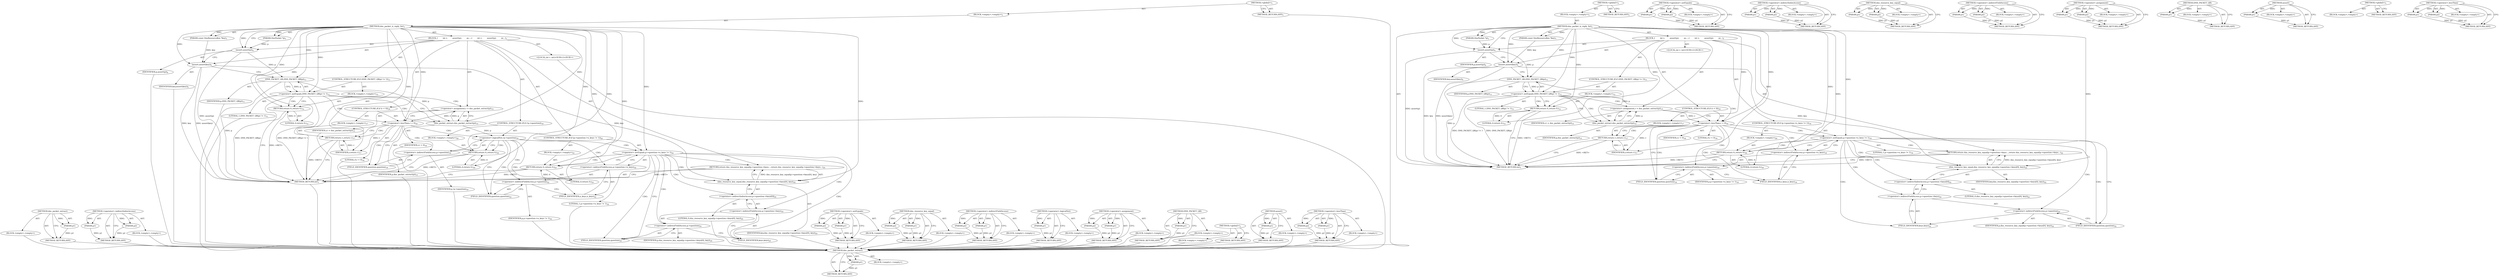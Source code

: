 digraph "&lt;operator&gt;.lessThan" {
vulnerable_96 [label=<(METHOD,dns_packet_extract)>];
vulnerable_97 [label=<(PARAM,p1)>];
vulnerable_98 [label=<(BLOCK,&lt;empty&gt;,&lt;empty&gt;)>];
vulnerable_99 [label=<(METHOD_RETURN,ANY)>];
vulnerable_6 [label=<(METHOD,&lt;global&gt;)<SUB>1</SUB>>];
vulnerable_7 [label=<(BLOCK,&lt;empty&gt;,&lt;empty&gt;)<SUB>1</SUB>>];
vulnerable_8 [label=<(METHOD,dns_packet_is_reply_for)<SUB>1</SUB>>];
vulnerable_9 [label=<(PARAM,DnsPacket *p)<SUB>1</SUB>>];
vulnerable_10 [label=<(PARAM,const DnsResourceKey *key)<SUB>1</SUB>>];
vulnerable_11 [label=<(BLOCK,{
        int r;

        assert(p);
        as...,{
        int r;

        assert(p);
        as...)<SUB>1</SUB>>];
vulnerable_12 [label="<(LOCAL,int r: int)<SUB>2</SUB>>"];
vulnerable_13 [label=<(assert,assert(p))<SUB>4</SUB>>];
vulnerable_14 [label=<(IDENTIFIER,p,assert(p))<SUB>4</SUB>>];
vulnerable_15 [label=<(assert,assert(key))<SUB>5</SUB>>];
vulnerable_16 [label=<(IDENTIFIER,key,assert(key))<SUB>5</SUB>>];
vulnerable_17 [label=<(CONTROL_STRUCTURE,IF,if (DNS_PACKET_QR(p) != 1))<SUB>11</SUB>>];
vulnerable_18 [label=<(&lt;operator&gt;.notEquals,DNS_PACKET_QR(p) != 1)<SUB>11</SUB>>];
vulnerable_19 [label=<(DNS_PACKET_QR,DNS_PACKET_QR(p))<SUB>11</SUB>>];
vulnerable_20 [label=<(IDENTIFIER,p,DNS_PACKET_QR(p))<SUB>11</SUB>>];
vulnerable_21 [label=<(LITERAL,1,DNS_PACKET_QR(p) != 1)<SUB>11</SUB>>];
vulnerable_22 [label=<(BLOCK,&lt;empty&gt;,&lt;empty&gt;)<SUB>12</SUB>>];
vulnerable_23 [label=<(RETURN,return 0;,return 0;)<SUB>12</SUB>>];
vulnerable_24 [label=<(LITERAL,0,return 0;)<SUB>12</SUB>>];
vulnerable_25 [label=<(&lt;operator&gt;.assignment,r = dns_packet_extract(p))<SUB>15</SUB>>];
vulnerable_26 [label=<(IDENTIFIER,r,r = dns_packet_extract(p))<SUB>15</SUB>>];
vulnerable_27 [label=<(dns_packet_extract,dns_packet_extract(p))<SUB>15</SUB>>];
vulnerable_28 [label=<(IDENTIFIER,p,dns_packet_extract(p))<SUB>15</SUB>>];
vulnerable_29 [label=<(CONTROL_STRUCTURE,IF,if (r &lt; 0))<SUB>16</SUB>>];
vulnerable_30 [label=<(&lt;operator&gt;.lessThan,r &lt; 0)<SUB>16</SUB>>];
vulnerable_31 [label=<(IDENTIFIER,r,r &lt; 0)<SUB>16</SUB>>];
vulnerable_32 [label=<(LITERAL,0,r &lt; 0)<SUB>16</SUB>>];
vulnerable_33 [label=<(BLOCK,&lt;empty&gt;,&lt;empty&gt;)<SUB>17</SUB>>];
vulnerable_34 [label=<(RETURN,return r;,return r;)<SUB>17</SUB>>];
vulnerable_35 [label=<(IDENTIFIER,r,return r;)<SUB>17</SUB>>];
vulnerable_36 [label=<(CONTROL_STRUCTURE,IF,if (p-&gt;question-&gt;n_keys != 1))<SUB>19</SUB>>];
vulnerable_37 [label=<(&lt;operator&gt;.notEquals,p-&gt;question-&gt;n_keys != 1)<SUB>19</SUB>>];
vulnerable_38 [label=<(&lt;operator&gt;.indirectFieldAccess,p-&gt;question-&gt;n_keys)<SUB>19</SUB>>];
vulnerable_39 [label=<(&lt;operator&gt;.indirectFieldAccess,p-&gt;question)<SUB>19</SUB>>];
vulnerable_40 [label=<(IDENTIFIER,p,p-&gt;question-&gt;n_keys != 1)<SUB>19</SUB>>];
vulnerable_41 [label=<(FIELD_IDENTIFIER,question,question)<SUB>19</SUB>>];
vulnerable_42 [label=<(FIELD_IDENTIFIER,n_keys,n_keys)<SUB>19</SUB>>];
vulnerable_43 [label=<(LITERAL,1,p-&gt;question-&gt;n_keys != 1)<SUB>19</SUB>>];
vulnerable_44 [label=<(BLOCK,&lt;empty&gt;,&lt;empty&gt;)<SUB>20</SUB>>];
vulnerable_45 [label=<(RETURN,return 0;,return 0;)<SUB>20</SUB>>];
vulnerable_46 [label=<(LITERAL,0,return 0;)<SUB>20</SUB>>];
vulnerable_47 [label=<(RETURN,return dns_resource_key_equal(p-&gt;question-&gt;keys...,return dns_resource_key_equal(p-&gt;question-&gt;keys...)<SUB>22</SUB>>];
vulnerable_48 [label=<(dns_resource_key_equal,dns_resource_key_equal(p-&gt;question-&gt;keys[0], key))<SUB>22</SUB>>];
vulnerable_49 [label=<(&lt;operator&gt;.indirectIndexAccess,p-&gt;question-&gt;keys[0])<SUB>22</SUB>>];
vulnerable_50 [label=<(&lt;operator&gt;.indirectFieldAccess,p-&gt;question-&gt;keys)<SUB>22</SUB>>];
vulnerable_51 [label=<(&lt;operator&gt;.indirectFieldAccess,p-&gt;question)<SUB>22</SUB>>];
vulnerable_52 [label=<(IDENTIFIER,p,dns_resource_key_equal(p-&gt;question-&gt;keys[0], key))<SUB>22</SUB>>];
vulnerable_53 [label=<(FIELD_IDENTIFIER,question,question)<SUB>22</SUB>>];
vulnerable_54 [label=<(FIELD_IDENTIFIER,keys,keys)<SUB>22</SUB>>];
vulnerable_55 [label=<(LITERAL,0,dns_resource_key_equal(p-&gt;question-&gt;keys[0], key))<SUB>22</SUB>>];
vulnerable_56 [label=<(IDENTIFIER,key,dns_resource_key_equal(p-&gt;question-&gt;keys[0], key))<SUB>22</SUB>>];
vulnerable_57 [label=<(METHOD_RETURN,int)<SUB>1</SUB>>];
vulnerable_59 [label=<(METHOD_RETURN,ANY)<SUB>1</SUB>>];
vulnerable_82 [label=<(METHOD,&lt;operator&gt;.notEquals)>];
vulnerable_83 [label=<(PARAM,p1)>];
vulnerable_84 [label=<(PARAM,p2)>];
vulnerable_85 [label=<(BLOCK,&lt;empty&gt;,&lt;empty&gt;)>];
vulnerable_86 [label=<(METHOD_RETURN,ANY)>];
vulnerable_115 [label=<(METHOD,&lt;operator&gt;.indirectIndexAccess)>];
vulnerable_116 [label=<(PARAM,p1)>];
vulnerable_117 [label=<(PARAM,p2)>];
vulnerable_118 [label=<(BLOCK,&lt;empty&gt;,&lt;empty&gt;)>];
vulnerable_119 [label=<(METHOD_RETURN,ANY)>];
vulnerable_110 [label=<(METHOD,dns_resource_key_equal)>];
vulnerable_111 [label=<(PARAM,p1)>];
vulnerable_112 [label=<(PARAM,p2)>];
vulnerable_113 [label=<(BLOCK,&lt;empty&gt;,&lt;empty&gt;)>];
vulnerable_114 [label=<(METHOD_RETURN,ANY)>];
vulnerable_105 [label=<(METHOD,&lt;operator&gt;.indirectFieldAccess)>];
vulnerable_106 [label=<(PARAM,p1)>];
vulnerable_107 [label=<(PARAM,p2)>];
vulnerable_108 [label=<(BLOCK,&lt;empty&gt;,&lt;empty&gt;)>];
vulnerable_109 [label=<(METHOD_RETURN,ANY)>];
vulnerable_91 [label=<(METHOD,&lt;operator&gt;.assignment)>];
vulnerable_92 [label=<(PARAM,p1)>];
vulnerable_93 [label=<(PARAM,p2)>];
vulnerable_94 [label=<(BLOCK,&lt;empty&gt;,&lt;empty&gt;)>];
vulnerable_95 [label=<(METHOD_RETURN,ANY)>];
vulnerable_87 [label=<(METHOD,DNS_PACKET_QR)>];
vulnerable_88 [label=<(PARAM,p1)>];
vulnerable_89 [label=<(BLOCK,&lt;empty&gt;,&lt;empty&gt;)>];
vulnerable_90 [label=<(METHOD_RETURN,ANY)>];
vulnerable_78 [label=<(METHOD,assert)>];
vulnerable_79 [label=<(PARAM,p1)>];
vulnerable_80 [label=<(BLOCK,&lt;empty&gt;,&lt;empty&gt;)>];
vulnerable_81 [label=<(METHOD_RETURN,ANY)>];
vulnerable_72 [label=<(METHOD,&lt;global&gt;)<SUB>1</SUB>>];
vulnerable_73 [label=<(BLOCK,&lt;empty&gt;,&lt;empty&gt;)>];
vulnerable_74 [label=<(METHOD_RETURN,ANY)>];
vulnerable_100 [label=<(METHOD,&lt;operator&gt;.lessThan)>];
vulnerable_101 [label=<(PARAM,p1)>];
vulnerable_102 [label=<(PARAM,p2)>];
vulnerable_103 [label=<(BLOCK,&lt;empty&gt;,&lt;empty&gt;)>];
vulnerable_104 [label=<(METHOD_RETURN,ANY)>];
fixed_104 [label=<(METHOD,dns_packet_extract)>];
fixed_105 [label=<(PARAM,p1)>];
fixed_106 [label=<(BLOCK,&lt;empty&gt;,&lt;empty&gt;)>];
fixed_107 [label=<(METHOD_RETURN,ANY)>];
fixed_127 [label=<(METHOD,&lt;operator&gt;.indirectIndexAccess)>];
fixed_128 [label=<(PARAM,p1)>];
fixed_129 [label=<(PARAM,p2)>];
fixed_130 [label=<(BLOCK,&lt;empty&gt;,&lt;empty&gt;)>];
fixed_131 [label=<(METHOD_RETURN,ANY)>];
fixed_6 [label=<(METHOD,&lt;global&gt;)<SUB>1</SUB>>];
fixed_7 [label=<(BLOCK,&lt;empty&gt;,&lt;empty&gt;)<SUB>1</SUB>>];
fixed_8 [label=<(METHOD,dns_packet_is_reply_for)<SUB>1</SUB>>];
fixed_9 [label=<(PARAM,DnsPacket *p)<SUB>1</SUB>>];
fixed_10 [label=<(PARAM,const DnsResourceKey *key)<SUB>1</SUB>>];
fixed_11 [label=<(BLOCK,{
        int r;

        assert(p);
        as...,{
        int r;

        assert(p);
        as...)<SUB>1</SUB>>];
fixed_12 [label="<(LOCAL,int r: int)<SUB>2</SUB>>"];
fixed_13 [label=<(assert,assert(p))<SUB>4</SUB>>];
fixed_14 [label=<(IDENTIFIER,p,assert(p))<SUB>4</SUB>>];
fixed_15 [label=<(assert,assert(key))<SUB>5</SUB>>];
fixed_16 [label=<(IDENTIFIER,key,assert(key))<SUB>5</SUB>>];
fixed_17 [label=<(CONTROL_STRUCTURE,IF,if (DNS_PACKET_QR(p) != 1))<SUB>11</SUB>>];
fixed_18 [label=<(&lt;operator&gt;.notEquals,DNS_PACKET_QR(p) != 1)<SUB>11</SUB>>];
fixed_19 [label=<(DNS_PACKET_QR,DNS_PACKET_QR(p))<SUB>11</SUB>>];
fixed_20 [label=<(IDENTIFIER,p,DNS_PACKET_QR(p))<SUB>11</SUB>>];
fixed_21 [label=<(LITERAL,1,DNS_PACKET_QR(p) != 1)<SUB>11</SUB>>];
fixed_22 [label=<(BLOCK,&lt;empty&gt;,&lt;empty&gt;)<SUB>12</SUB>>];
fixed_23 [label=<(RETURN,return 0;,return 0;)<SUB>12</SUB>>];
fixed_24 [label=<(LITERAL,0,return 0;)<SUB>12</SUB>>];
fixed_25 [label=<(&lt;operator&gt;.assignment,r = dns_packet_extract(p))<SUB>15</SUB>>];
fixed_26 [label=<(IDENTIFIER,r,r = dns_packet_extract(p))<SUB>15</SUB>>];
fixed_27 [label=<(dns_packet_extract,dns_packet_extract(p))<SUB>15</SUB>>];
fixed_28 [label=<(IDENTIFIER,p,dns_packet_extract(p))<SUB>15</SUB>>];
fixed_29 [label=<(CONTROL_STRUCTURE,IF,if (r &lt; 0))<SUB>16</SUB>>];
fixed_30 [label=<(&lt;operator&gt;.lessThan,r &lt; 0)<SUB>16</SUB>>];
fixed_31 [label=<(IDENTIFIER,r,r &lt; 0)<SUB>16</SUB>>];
fixed_32 [label=<(LITERAL,0,r &lt; 0)<SUB>16</SUB>>];
fixed_33 [label=<(BLOCK,&lt;empty&gt;,&lt;empty&gt;)<SUB>17</SUB>>];
fixed_34 [label=<(RETURN,return r;,return r;)<SUB>17</SUB>>];
fixed_35 [label=<(IDENTIFIER,r,return r;)<SUB>17</SUB>>];
fixed_36 [label=<(CONTROL_STRUCTURE,IF,if (!p-&gt;question))<SUB>19</SUB>>];
fixed_37 [label=<(&lt;operator&gt;.logicalNot,!p-&gt;question)<SUB>19</SUB>>];
fixed_38 [label=<(&lt;operator&gt;.indirectFieldAccess,p-&gt;question)<SUB>19</SUB>>];
fixed_39 [label=<(IDENTIFIER,p,!p-&gt;question)<SUB>19</SUB>>];
fixed_40 [label=<(FIELD_IDENTIFIER,question,question)<SUB>19</SUB>>];
fixed_41 [label=<(BLOCK,&lt;empty&gt;,&lt;empty&gt;)<SUB>20</SUB>>];
fixed_42 [label=<(RETURN,return 0;,return 0;)<SUB>20</SUB>>];
fixed_43 [label=<(LITERAL,0,return 0;)<SUB>20</SUB>>];
fixed_44 [label=<(CONTROL_STRUCTURE,IF,if (p-&gt;question-&gt;n_keys != 1))<SUB>22</SUB>>];
fixed_45 [label=<(&lt;operator&gt;.notEquals,p-&gt;question-&gt;n_keys != 1)<SUB>22</SUB>>];
fixed_46 [label=<(&lt;operator&gt;.indirectFieldAccess,p-&gt;question-&gt;n_keys)<SUB>22</SUB>>];
fixed_47 [label=<(&lt;operator&gt;.indirectFieldAccess,p-&gt;question)<SUB>22</SUB>>];
fixed_48 [label=<(IDENTIFIER,p,p-&gt;question-&gt;n_keys != 1)<SUB>22</SUB>>];
fixed_49 [label=<(FIELD_IDENTIFIER,question,question)<SUB>22</SUB>>];
fixed_50 [label=<(FIELD_IDENTIFIER,n_keys,n_keys)<SUB>22</SUB>>];
fixed_51 [label=<(LITERAL,1,p-&gt;question-&gt;n_keys != 1)<SUB>22</SUB>>];
fixed_52 [label=<(BLOCK,&lt;empty&gt;,&lt;empty&gt;)<SUB>23</SUB>>];
fixed_53 [label=<(RETURN,return 0;,return 0;)<SUB>23</SUB>>];
fixed_54 [label=<(LITERAL,0,return 0;)<SUB>23</SUB>>];
fixed_55 [label=<(RETURN,return dns_resource_key_equal(p-&gt;question-&gt;keys...,return dns_resource_key_equal(p-&gt;question-&gt;keys...)<SUB>25</SUB>>];
fixed_56 [label=<(dns_resource_key_equal,dns_resource_key_equal(p-&gt;question-&gt;keys[0], key))<SUB>25</SUB>>];
fixed_57 [label=<(&lt;operator&gt;.indirectIndexAccess,p-&gt;question-&gt;keys[0])<SUB>25</SUB>>];
fixed_58 [label=<(&lt;operator&gt;.indirectFieldAccess,p-&gt;question-&gt;keys)<SUB>25</SUB>>];
fixed_59 [label=<(&lt;operator&gt;.indirectFieldAccess,p-&gt;question)<SUB>25</SUB>>];
fixed_60 [label=<(IDENTIFIER,p,dns_resource_key_equal(p-&gt;question-&gt;keys[0], key))<SUB>25</SUB>>];
fixed_61 [label=<(FIELD_IDENTIFIER,question,question)<SUB>25</SUB>>];
fixed_62 [label=<(FIELD_IDENTIFIER,keys,keys)<SUB>25</SUB>>];
fixed_63 [label=<(LITERAL,0,dns_resource_key_equal(p-&gt;question-&gt;keys[0], key))<SUB>25</SUB>>];
fixed_64 [label=<(IDENTIFIER,key,dns_resource_key_equal(p-&gt;question-&gt;keys[0], key))<SUB>25</SUB>>];
fixed_65 [label=<(METHOD_RETURN,int)<SUB>1</SUB>>];
fixed_67 [label=<(METHOD_RETURN,ANY)<SUB>1</SUB>>];
fixed_90 [label=<(METHOD,&lt;operator&gt;.notEquals)>];
fixed_91 [label=<(PARAM,p1)>];
fixed_92 [label=<(PARAM,p2)>];
fixed_93 [label=<(BLOCK,&lt;empty&gt;,&lt;empty&gt;)>];
fixed_94 [label=<(METHOD_RETURN,ANY)>];
fixed_122 [label=<(METHOD,dns_resource_key_equal)>];
fixed_123 [label=<(PARAM,p1)>];
fixed_124 [label=<(PARAM,p2)>];
fixed_125 [label=<(BLOCK,&lt;empty&gt;,&lt;empty&gt;)>];
fixed_126 [label=<(METHOD_RETURN,ANY)>];
fixed_117 [label=<(METHOD,&lt;operator&gt;.indirectFieldAccess)>];
fixed_118 [label=<(PARAM,p1)>];
fixed_119 [label=<(PARAM,p2)>];
fixed_120 [label=<(BLOCK,&lt;empty&gt;,&lt;empty&gt;)>];
fixed_121 [label=<(METHOD_RETURN,ANY)>];
fixed_113 [label=<(METHOD,&lt;operator&gt;.logicalNot)>];
fixed_114 [label=<(PARAM,p1)>];
fixed_115 [label=<(BLOCK,&lt;empty&gt;,&lt;empty&gt;)>];
fixed_116 [label=<(METHOD_RETURN,ANY)>];
fixed_99 [label=<(METHOD,&lt;operator&gt;.assignment)>];
fixed_100 [label=<(PARAM,p1)>];
fixed_101 [label=<(PARAM,p2)>];
fixed_102 [label=<(BLOCK,&lt;empty&gt;,&lt;empty&gt;)>];
fixed_103 [label=<(METHOD_RETURN,ANY)>];
fixed_95 [label=<(METHOD,DNS_PACKET_QR)>];
fixed_96 [label=<(PARAM,p1)>];
fixed_97 [label=<(BLOCK,&lt;empty&gt;,&lt;empty&gt;)>];
fixed_98 [label=<(METHOD_RETURN,ANY)>];
fixed_86 [label=<(METHOD,assert)>];
fixed_87 [label=<(PARAM,p1)>];
fixed_88 [label=<(BLOCK,&lt;empty&gt;,&lt;empty&gt;)>];
fixed_89 [label=<(METHOD_RETURN,ANY)>];
fixed_80 [label=<(METHOD,&lt;global&gt;)<SUB>1</SUB>>];
fixed_81 [label=<(BLOCK,&lt;empty&gt;,&lt;empty&gt;)>];
fixed_82 [label=<(METHOD_RETURN,ANY)>];
fixed_108 [label=<(METHOD,&lt;operator&gt;.lessThan)>];
fixed_109 [label=<(PARAM,p1)>];
fixed_110 [label=<(PARAM,p2)>];
fixed_111 [label=<(BLOCK,&lt;empty&gt;,&lt;empty&gt;)>];
fixed_112 [label=<(METHOD_RETURN,ANY)>];
vulnerable_96 -> vulnerable_97  [key=0, label="AST: "];
vulnerable_96 -> vulnerable_97  [key=1, label="DDG: "];
vulnerable_96 -> vulnerable_98  [key=0, label="AST: "];
vulnerable_96 -> vulnerable_99  [key=0, label="AST: "];
vulnerable_96 -> vulnerable_99  [key=1, label="CFG: "];
vulnerable_97 -> vulnerable_99  [key=0, label="DDG: p1"];
vulnerable_6 -> vulnerable_7  [key=0, label="AST: "];
vulnerable_6 -> vulnerable_59  [key=0, label="AST: "];
vulnerable_6 -> vulnerable_59  [key=1, label="CFG: "];
vulnerable_7 -> vulnerable_8  [key=0, label="AST: "];
vulnerable_8 -> vulnerable_9  [key=0, label="AST: "];
vulnerable_8 -> vulnerable_9  [key=1, label="DDG: "];
vulnerable_8 -> vulnerable_10  [key=0, label="AST: "];
vulnerable_8 -> vulnerable_10  [key=1, label="DDG: "];
vulnerable_8 -> vulnerable_11  [key=0, label="AST: "];
vulnerable_8 -> vulnerable_57  [key=0, label="AST: "];
vulnerable_8 -> vulnerable_13  [key=0, label="CFG: "];
vulnerable_8 -> vulnerable_13  [key=1, label="DDG: "];
vulnerable_8 -> vulnerable_15  [key=0, label="DDG: "];
vulnerable_8 -> vulnerable_18  [key=0, label="DDG: "];
vulnerable_8 -> vulnerable_23  [key=0, label="DDG: "];
vulnerable_8 -> vulnerable_27  [key=0, label="DDG: "];
vulnerable_8 -> vulnerable_30  [key=0, label="DDG: "];
vulnerable_8 -> vulnerable_37  [key=0, label="DDG: "];
vulnerable_8 -> vulnerable_45  [key=0, label="DDG: "];
vulnerable_8 -> vulnerable_48  [key=0, label="DDG: "];
vulnerable_8 -> vulnerable_19  [key=0, label="DDG: "];
vulnerable_8 -> vulnerable_24  [key=0, label="DDG: "];
vulnerable_8 -> vulnerable_35  [key=0, label="DDG: "];
vulnerable_8 -> vulnerable_46  [key=0, label="DDG: "];
vulnerable_9 -> vulnerable_13  [key=0, label="DDG: p"];
vulnerable_10 -> vulnerable_15  [key=0, label="DDG: key"];
vulnerable_11 -> vulnerable_12  [key=0, label="AST: "];
vulnerable_11 -> vulnerable_13  [key=0, label="AST: "];
vulnerable_11 -> vulnerable_15  [key=0, label="AST: "];
vulnerable_11 -> vulnerable_17  [key=0, label="AST: "];
vulnerable_11 -> vulnerable_25  [key=0, label="AST: "];
vulnerable_11 -> vulnerable_29  [key=0, label="AST: "];
vulnerable_11 -> vulnerable_36  [key=0, label="AST: "];
vulnerable_11 -> vulnerable_47  [key=0, label="AST: "];
vulnerable_13 -> vulnerable_14  [key=0, label="AST: "];
vulnerable_13 -> vulnerable_15  [key=0, label="CFG: "];
vulnerable_13 -> vulnerable_57  [key=0, label="DDG: assert(p)"];
vulnerable_13 -> vulnerable_19  [key=0, label="DDG: p"];
vulnerable_15 -> vulnerable_16  [key=0, label="AST: "];
vulnerable_15 -> vulnerable_19  [key=0, label="CFG: "];
vulnerable_15 -> vulnerable_57  [key=0, label="DDG: key"];
vulnerable_15 -> vulnerable_57  [key=1, label="DDG: assert(key)"];
vulnerable_15 -> vulnerable_48  [key=0, label="DDG: key"];
vulnerable_17 -> vulnerable_18  [key=0, label="AST: "];
vulnerable_17 -> vulnerable_22  [key=0, label="AST: "];
vulnerable_18 -> vulnerable_19  [key=0, label="AST: "];
vulnerable_18 -> vulnerable_21  [key=0, label="AST: "];
vulnerable_18 -> vulnerable_23  [key=0, label="CFG: "];
vulnerable_18 -> vulnerable_23  [key=1, label="CDG: "];
vulnerable_18 -> vulnerable_27  [key=0, label="CFG: "];
vulnerable_18 -> vulnerable_27  [key=1, label="CDG: "];
vulnerable_18 -> vulnerable_57  [key=0, label="DDG: DNS_PACKET_QR(p)"];
vulnerable_18 -> vulnerable_57  [key=1, label="DDG: DNS_PACKET_QR(p) != 1"];
vulnerable_18 -> vulnerable_30  [key=0, label="CDG: "];
vulnerable_18 -> vulnerable_25  [key=0, label="CDG: "];
vulnerable_19 -> vulnerable_20  [key=0, label="AST: "];
vulnerable_19 -> vulnerable_18  [key=0, label="CFG: "];
vulnerable_19 -> vulnerable_18  [key=1, label="DDG: p"];
vulnerable_19 -> vulnerable_57  [key=0, label="DDG: p"];
vulnerable_19 -> vulnerable_27  [key=0, label="DDG: p"];
vulnerable_22 -> vulnerable_23  [key=0, label="AST: "];
vulnerable_23 -> vulnerable_24  [key=0, label="AST: "];
vulnerable_23 -> vulnerable_57  [key=0, label="CFG: "];
vulnerable_23 -> vulnerable_57  [key=1, label="DDG: &lt;RET&gt;"];
vulnerable_24 -> vulnerable_23  [key=0, label="DDG: 0"];
vulnerable_25 -> vulnerable_26  [key=0, label="AST: "];
vulnerable_25 -> vulnerable_27  [key=0, label="AST: "];
vulnerable_25 -> vulnerable_30  [key=0, label="CFG: "];
vulnerable_25 -> vulnerable_30  [key=1, label="DDG: r"];
vulnerable_27 -> vulnerable_28  [key=0, label="AST: "];
vulnerable_27 -> vulnerable_25  [key=0, label="CFG: "];
vulnerable_27 -> vulnerable_25  [key=1, label="DDG: p"];
vulnerable_29 -> vulnerable_30  [key=0, label="AST: "];
vulnerable_29 -> vulnerable_33  [key=0, label="AST: "];
vulnerable_30 -> vulnerable_31  [key=0, label="AST: "];
vulnerable_30 -> vulnerable_32  [key=0, label="AST: "];
vulnerable_30 -> vulnerable_34  [key=0, label="CFG: "];
vulnerable_30 -> vulnerable_34  [key=1, label="CDG: "];
vulnerable_30 -> vulnerable_41  [key=0, label="CFG: "];
vulnerable_30 -> vulnerable_41  [key=1, label="CDG: "];
vulnerable_30 -> vulnerable_35  [key=0, label="DDG: r"];
vulnerable_30 -> vulnerable_42  [key=0, label="CDG: "];
vulnerable_30 -> vulnerable_37  [key=0, label="CDG: "];
vulnerable_30 -> vulnerable_38  [key=0, label="CDG: "];
vulnerable_30 -> vulnerable_39  [key=0, label="CDG: "];
vulnerable_33 -> vulnerable_34  [key=0, label="AST: "];
vulnerable_34 -> vulnerable_35  [key=0, label="AST: "];
vulnerable_34 -> vulnerable_57  [key=0, label="CFG: "];
vulnerable_34 -> vulnerable_57  [key=1, label="DDG: &lt;RET&gt;"];
vulnerable_35 -> vulnerable_34  [key=0, label="DDG: r"];
vulnerable_36 -> vulnerable_37  [key=0, label="AST: "];
vulnerable_36 -> vulnerable_44  [key=0, label="AST: "];
vulnerable_37 -> vulnerable_38  [key=0, label="AST: "];
vulnerable_37 -> vulnerable_43  [key=0, label="AST: "];
vulnerable_37 -> vulnerable_45  [key=0, label="CFG: "];
vulnerable_37 -> vulnerable_45  [key=1, label="CDG: "];
vulnerable_37 -> vulnerable_53  [key=0, label="CFG: "];
vulnerable_37 -> vulnerable_53  [key=1, label="CDG: "];
vulnerable_37 -> vulnerable_47  [key=0, label="CDG: "];
vulnerable_37 -> vulnerable_48  [key=0, label="CDG: "];
vulnerable_37 -> vulnerable_49  [key=0, label="CDG: "];
vulnerable_37 -> vulnerable_51  [key=0, label="CDG: "];
vulnerable_37 -> vulnerable_50  [key=0, label="CDG: "];
vulnerable_37 -> vulnerable_54  [key=0, label="CDG: "];
vulnerable_38 -> vulnerable_39  [key=0, label="AST: "];
vulnerable_38 -> vulnerable_42  [key=0, label="AST: "];
vulnerable_38 -> vulnerable_37  [key=0, label="CFG: "];
vulnerable_39 -> vulnerable_40  [key=0, label="AST: "];
vulnerable_39 -> vulnerable_41  [key=0, label="AST: "];
vulnerable_39 -> vulnerable_42  [key=0, label="CFG: "];
vulnerable_41 -> vulnerable_39  [key=0, label="CFG: "];
vulnerable_42 -> vulnerable_38  [key=0, label="CFG: "];
vulnerable_44 -> vulnerable_45  [key=0, label="AST: "];
vulnerable_45 -> vulnerable_46  [key=0, label="AST: "];
vulnerable_45 -> vulnerable_57  [key=0, label="CFG: "];
vulnerable_45 -> vulnerable_57  [key=1, label="DDG: &lt;RET&gt;"];
vulnerable_46 -> vulnerable_45  [key=0, label="DDG: 0"];
vulnerable_47 -> vulnerable_48  [key=0, label="AST: "];
vulnerable_47 -> vulnerable_57  [key=0, label="CFG: "];
vulnerable_47 -> vulnerable_57  [key=1, label="DDG: &lt;RET&gt;"];
vulnerable_48 -> vulnerable_49  [key=0, label="AST: "];
vulnerable_48 -> vulnerable_56  [key=0, label="AST: "];
vulnerable_48 -> vulnerable_47  [key=0, label="CFG: "];
vulnerable_48 -> vulnerable_47  [key=1, label="DDG: dns_resource_key_equal(p-&gt;question-&gt;keys[0], key)"];
vulnerable_49 -> vulnerable_50  [key=0, label="AST: "];
vulnerable_49 -> vulnerable_55  [key=0, label="AST: "];
vulnerable_49 -> vulnerable_48  [key=0, label="CFG: "];
vulnerable_50 -> vulnerable_51  [key=0, label="AST: "];
vulnerable_50 -> vulnerable_54  [key=0, label="AST: "];
vulnerable_50 -> vulnerable_49  [key=0, label="CFG: "];
vulnerable_51 -> vulnerable_52  [key=0, label="AST: "];
vulnerable_51 -> vulnerable_53  [key=0, label="AST: "];
vulnerable_51 -> vulnerable_54  [key=0, label="CFG: "];
vulnerable_53 -> vulnerable_51  [key=0, label="CFG: "];
vulnerable_54 -> vulnerable_50  [key=0, label="CFG: "];
vulnerable_82 -> vulnerable_83  [key=0, label="AST: "];
vulnerable_82 -> vulnerable_83  [key=1, label="DDG: "];
vulnerable_82 -> vulnerable_85  [key=0, label="AST: "];
vulnerable_82 -> vulnerable_84  [key=0, label="AST: "];
vulnerable_82 -> vulnerable_84  [key=1, label="DDG: "];
vulnerable_82 -> vulnerable_86  [key=0, label="AST: "];
vulnerable_82 -> vulnerable_86  [key=1, label="CFG: "];
vulnerable_83 -> vulnerable_86  [key=0, label="DDG: p1"];
vulnerable_84 -> vulnerable_86  [key=0, label="DDG: p2"];
vulnerable_115 -> vulnerable_116  [key=0, label="AST: "];
vulnerable_115 -> vulnerable_116  [key=1, label="DDG: "];
vulnerable_115 -> vulnerable_118  [key=0, label="AST: "];
vulnerable_115 -> vulnerable_117  [key=0, label="AST: "];
vulnerable_115 -> vulnerable_117  [key=1, label="DDG: "];
vulnerable_115 -> vulnerable_119  [key=0, label="AST: "];
vulnerable_115 -> vulnerable_119  [key=1, label="CFG: "];
vulnerable_116 -> vulnerable_119  [key=0, label="DDG: p1"];
vulnerable_117 -> vulnerable_119  [key=0, label="DDG: p2"];
vulnerable_110 -> vulnerable_111  [key=0, label="AST: "];
vulnerable_110 -> vulnerable_111  [key=1, label="DDG: "];
vulnerable_110 -> vulnerable_113  [key=0, label="AST: "];
vulnerable_110 -> vulnerable_112  [key=0, label="AST: "];
vulnerable_110 -> vulnerable_112  [key=1, label="DDG: "];
vulnerable_110 -> vulnerable_114  [key=0, label="AST: "];
vulnerable_110 -> vulnerable_114  [key=1, label="CFG: "];
vulnerable_111 -> vulnerable_114  [key=0, label="DDG: p1"];
vulnerable_112 -> vulnerable_114  [key=0, label="DDG: p2"];
vulnerable_105 -> vulnerable_106  [key=0, label="AST: "];
vulnerable_105 -> vulnerable_106  [key=1, label="DDG: "];
vulnerable_105 -> vulnerable_108  [key=0, label="AST: "];
vulnerable_105 -> vulnerable_107  [key=0, label="AST: "];
vulnerable_105 -> vulnerable_107  [key=1, label="DDG: "];
vulnerable_105 -> vulnerable_109  [key=0, label="AST: "];
vulnerable_105 -> vulnerable_109  [key=1, label="CFG: "];
vulnerable_106 -> vulnerable_109  [key=0, label="DDG: p1"];
vulnerable_107 -> vulnerable_109  [key=0, label="DDG: p2"];
vulnerable_91 -> vulnerable_92  [key=0, label="AST: "];
vulnerable_91 -> vulnerable_92  [key=1, label="DDG: "];
vulnerable_91 -> vulnerable_94  [key=0, label="AST: "];
vulnerable_91 -> vulnerable_93  [key=0, label="AST: "];
vulnerable_91 -> vulnerable_93  [key=1, label="DDG: "];
vulnerable_91 -> vulnerable_95  [key=0, label="AST: "];
vulnerable_91 -> vulnerable_95  [key=1, label="CFG: "];
vulnerable_92 -> vulnerable_95  [key=0, label="DDG: p1"];
vulnerable_93 -> vulnerable_95  [key=0, label="DDG: p2"];
vulnerable_87 -> vulnerable_88  [key=0, label="AST: "];
vulnerable_87 -> vulnerable_88  [key=1, label="DDG: "];
vulnerable_87 -> vulnerable_89  [key=0, label="AST: "];
vulnerable_87 -> vulnerable_90  [key=0, label="AST: "];
vulnerable_87 -> vulnerable_90  [key=1, label="CFG: "];
vulnerable_88 -> vulnerable_90  [key=0, label="DDG: p1"];
vulnerable_78 -> vulnerable_79  [key=0, label="AST: "];
vulnerable_78 -> vulnerable_79  [key=1, label="DDG: "];
vulnerable_78 -> vulnerable_80  [key=0, label="AST: "];
vulnerable_78 -> vulnerable_81  [key=0, label="AST: "];
vulnerable_78 -> vulnerable_81  [key=1, label="CFG: "];
vulnerable_79 -> vulnerable_81  [key=0, label="DDG: p1"];
vulnerable_72 -> vulnerable_73  [key=0, label="AST: "];
vulnerable_72 -> vulnerable_74  [key=0, label="AST: "];
vulnerable_72 -> vulnerable_74  [key=1, label="CFG: "];
vulnerable_100 -> vulnerable_101  [key=0, label="AST: "];
vulnerable_100 -> vulnerable_101  [key=1, label="DDG: "];
vulnerable_100 -> vulnerable_103  [key=0, label="AST: "];
vulnerable_100 -> vulnerable_102  [key=0, label="AST: "];
vulnerable_100 -> vulnerable_102  [key=1, label="DDG: "];
vulnerable_100 -> vulnerable_104  [key=0, label="AST: "];
vulnerable_100 -> vulnerable_104  [key=1, label="CFG: "];
vulnerable_101 -> vulnerable_104  [key=0, label="DDG: p1"];
vulnerable_102 -> vulnerable_104  [key=0, label="DDG: p2"];
fixed_104 -> fixed_105  [key=0, label="AST: "];
fixed_104 -> fixed_105  [key=1, label="DDG: "];
fixed_104 -> fixed_106  [key=0, label="AST: "];
fixed_104 -> fixed_107  [key=0, label="AST: "];
fixed_104 -> fixed_107  [key=1, label="CFG: "];
fixed_105 -> fixed_107  [key=0, label="DDG: p1"];
fixed_106 -> vulnerable_96  [key=0];
fixed_107 -> vulnerable_96  [key=0];
fixed_127 -> fixed_128  [key=0, label="AST: "];
fixed_127 -> fixed_128  [key=1, label="DDG: "];
fixed_127 -> fixed_130  [key=0, label="AST: "];
fixed_127 -> fixed_129  [key=0, label="AST: "];
fixed_127 -> fixed_129  [key=1, label="DDG: "];
fixed_127 -> fixed_131  [key=0, label="AST: "];
fixed_127 -> fixed_131  [key=1, label="CFG: "];
fixed_128 -> fixed_131  [key=0, label="DDG: p1"];
fixed_129 -> fixed_131  [key=0, label="DDG: p2"];
fixed_130 -> vulnerable_96  [key=0];
fixed_131 -> vulnerable_96  [key=0];
fixed_6 -> fixed_7  [key=0, label="AST: "];
fixed_6 -> fixed_67  [key=0, label="AST: "];
fixed_6 -> fixed_67  [key=1, label="CFG: "];
fixed_7 -> fixed_8  [key=0, label="AST: "];
fixed_8 -> fixed_9  [key=0, label="AST: "];
fixed_8 -> fixed_9  [key=1, label="DDG: "];
fixed_8 -> fixed_10  [key=0, label="AST: "];
fixed_8 -> fixed_10  [key=1, label="DDG: "];
fixed_8 -> fixed_11  [key=0, label="AST: "];
fixed_8 -> fixed_65  [key=0, label="AST: "];
fixed_8 -> fixed_13  [key=0, label="CFG: "];
fixed_8 -> fixed_13  [key=1, label="DDG: "];
fixed_8 -> fixed_15  [key=0, label="DDG: "];
fixed_8 -> fixed_18  [key=0, label="DDG: "];
fixed_8 -> fixed_23  [key=0, label="DDG: "];
fixed_8 -> fixed_27  [key=0, label="DDG: "];
fixed_8 -> fixed_30  [key=0, label="DDG: "];
fixed_8 -> fixed_42  [key=0, label="DDG: "];
fixed_8 -> fixed_45  [key=0, label="DDG: "];
fixed_8 -> fixed_53  [key=0, label="DDG: "];
fixed_8 -> fixed_56  [key=0, label="DDG: "];
fixed_8 -> fixed_19  [key=0, label="DDG: "];
fixed_8 -> fixed_24  [key=0, label="DDG: "];
fixed_8 -> fixed_35  [key=0, label="DDG: "];
fixed_8 -> fixed_43  [key=0, label="DDG: "];
fixed_8 -> fixed_54  [key=0, label="DDG: "];
fixed_9 -> fixed_13  [key=0, label="DDG: p"];
fixed_10 -> fixed_15  [key=0, label="DDG: key"];
fixed_11 -> fixed_12  [key=0, label="AST: "];
fixed_11 -> fixed_13  [key=0, label="AST: "];
fixed_11 -> fixed_15  [key=0, label="AST: "];
fixed_11 -> fixed_17  [key=0, label="AST: "];
fixed_11 -> fixed_25  [key=0, label="AST: "];
fixed_11 -> fixed_29  [key=0, label="AST: "];
fixed_11 -> fixed_36  [key=0, label="AST: "];
fixed_11 -> fixed_44  [key=0, label="AST: "];
fixed_11 -> fixed_55  [key=0, label="AST: "];
fixed_12 -> vulnerable_96  [key=0];
fixed_13 -> fixed_14  [key=0, label="AST: "];
fixed_13 -> fixed_15  [key=0, label="CFG: "];
fixed_13 -> fixed_65  [key=0, label="DDG: assert(p)"];
fixed_13 -> fixed_19  [key=0, label="DDG: p"];
fixed_14 -> vulnerable_96  [key=0];
fixed_15 -> fixed_16  [key=0, label="AST: "];
fixed_15 -> fixed_19  [key=0, label="CFG: "];
fixed_15 -> fixed_65  [key=0, label="DDG: key"];
fixed_15 -> fixed_65  [key=1, label="DDG: assert(key)"];
fixed_15 -> fixed_56  [key=0, label="DDG: key"];
fixed_16 -> vulnerable_96  [key=0];
fixed_17 -> fixed_18  [key=0, label="AST: "];
fixed_17 -> fixed_22  [key=0, label="AST: "];
fixed_18 -> fixed_19  [key=0, label="AST: "];
fixed_18 -> fixed_21  [key=0, label="AST: "];
fixed_18 -> fixed_23  [key=0, label="CFG: "];
fixed_18 -> fixed_23  [key=1, label="CDG: "];
fixed_18 -> fixed_27  [key=0, label="CFG: "];
fixed_18 -> fixed_27  [key=1, label="CDG: "];
fixed_18 -> fixed_65  [key=0, label="DDG: DNS_PACKET_QR(p)"];
fixed_18 -> fixed_65  [key=1, label="DDG: DNS_PACKET_QR(p) != 1"];
fixed_18 -> fixed_30  [key=0, label="CDG: "];
fixed_18 -> fixed_25  [key=0, label="CDG: "];
fixed_19 -> fixed_20  [key=0, label="AST: "];
fixed_19 -> fixed_18  [key=0, label="CFG: "];
fixed_19 -> fixed_18  [key=1, label="DDG: p"];
fixed_19 -> fixed_65  [key=0, label="DDG: p"];
fixed_19 -> fixed_27  [key=0, label="DDG: p"];
fixed_20 -> vulnerable_96  [key=0];
fixed_21 -> vulnerable_96  [key=0];
fixed_22 -> fixed_23  [key=0, label="AST: "];
fixed_23 -> fixed_24  [key=0, label="AST: "];
fixed_23 -> fixed_65  [key=0, label="CFG: "];
fixed_23 -> fixed_65  [key=1, label="DDG: &lt;RET&gt;"];
fixed_24 -> fixed_23  [key=0, label="DDG: 0"];
fixed_25 -> fixed_26  [key=0, label="AST: "];
fixed_25 -> fixed_27  [key=0, label="AST: "];
fixed_25 -> fixed_30  [key=0, label="CFG: "];
fixed_25 -> fixed_30  [key=1, label="DDG: r"];
fixed_26 -> vulnerable_96  [key=0];
fixed_27 -> fixed_28  [key=0, label="AST: "];
fixed_27 -> fixed_25  [key=0, label="CFG: "];
fixed_27 -> fixed_25  [key=1, label="DDG: p"];
fixed_27 -> fixed_37  [key=0, label="DDG: p"];
fixed_28 -> vulnerable_96  [key=0];
fixed_29 -> fixed_30  [key=0, label="AST: "];
fixed_29 -> fixed_33  [key=0, label="AST: "];
fixed_30 -> fixed_31  [key=0, label="AST: "];
fixed_30 -> fixed_32  [key=0, label="AST: "];
fixed_30 -> fixed_34  [key=0, label="CFG: "];
fixed_30 -> fixed_34  [key=1, label="CDG: "];
fixed_30 -> fixed_40  [key=0, label="CFG: "];
fixed_30 -> fixed_40  [key=1, label="CDG: "];
fixed_30 -> fixed_35  [key=0, label="DDG: r"];
fixed_30 -> fixed_37  [key=0, label="CDG: "];
fixed_30 -> fixed_38  [key=0, label="CDG: "];
fixed_31 -> vulnerable_96  [key=0];
fixed_32 -> vulnerable_96  [key=0];
fixed_33 -> fixed_34  [key=0, label="AST: "];
fixed_34 -> fixed_35  [key=0, label="AST: "];
fixed_34 -> fixed_65  [key=0, label="CFG: "];
fixed_34 -> fixed_65  [key=1, label="DDG: &lt;RET&gt;"];
fixed_35 -> fixed_34  [key=0, label="DDG: r"];
fixed_36 -> fixed_37  [key=0, label="AST: "];
fixed_36 -> fixed_41  [key=0, label="AST: "];
fixed_37 -> fixed_38  [key=0, label="AST: "];
fixed_37 -> fixed_42  [key=0, label="CFG: "];
fixed_37 -> fixed_42  [key=1, label="CDG: "];
fixed_37 -> fixed_49  [key=0, label="CFG: "];
fixed_37 -> fixed_49  [key=1, label="CDG: "];
fixed_37 -> fixed_47  [key=0, label="CDG: "];
fixed_37 -> fixed_46  [key=0, label="CDG: "];
fixed_37 -> fixed_45  [key=0, label="CDG: "];
fixed_37 -> fixed_50  [key=0, label="CDG: "];
fixed_38 -> fixed_39  [key=0, label="AST: "];
fixed_38 -> fixed_40  [key=0, label="AST: "];
fixed_38 -> fixed_37  [key=0, label="CFG: "];
fixed_39 -> vulnerable_96  [key=0];
fixed_40 -> fixed_38  [key=0, label="CFG: "];
fixed_41 -> fixed_42  [key=0, label="AST: "];
fixed_42 -> fixed_43  [key=0, label="AST: "];
fixed_42 -> fixed_65  [key=0, label="CFG: "];
fixed_42 -> fixed_65  [key=1, label="DDG: &lt;RET&gt;"];
fixed_43 -> fixed_42  [key=0, label="DDG: 0"];
fixed_44 -> fixed_45  [key=0, label="AST: "];
fixed_44 -> fixed_52  [key=0, label="AST: "];
fixed_45 -> fixed_46  [key=0, label="AST: "];
fixed_45 -> fixed_51  [key=0, label="AST: "];
fixed_45 -> fixed_53  [key=0, label="CFG: "];
fixed_45 -> fixed_53  [key=1, label="CDG: "];
fixed_45 -> fixed_61  [key=0, label="CFG: "];
fixed_45 -> fixed_61  [key=1, label="CDG: "];
fixed_45 -> fixed_58  [key=0, label="CDG: "];
fixed_45 -> fixed_57  [key=0, label="CDG: "];
fixed_45 -> fixed_56  [key=0, label="CDG: "];
fixed_45 -> fixed_59  [key=0, label="CDG: "];
fixed_45 -> fixed_55  [key=0, label="CDG: "];
fixed_45 -> fixed_62  [key=0, label="CDG: "];
fixed_46 -> fixed_47  [key=0, label="AST: "];
fixed_46 -> fixed_50  [key=0, label="AST: "];
fixed_46 -> fixed_45  [key=0, label="CFG: "];
fixed_47 -> fixed_48  [key=0, label="AST: "];
fixed_47 -> fixed_49  [key=0, label="AST: "];
fixed_47 -> fixed_50  [key=0, label="CFG: "];
fixed_48 -> vulnerable_96  [key=0];
fixed_49 -> fixed_47  [key=0, label="CFG: "];
fixed_50 -> fixed_46  [key=0, label="CFG: "];
fixed_51 -> vulnerable_96  [key=0];
fixed_52 -> fixed_53  [key=0, label="AST: "];
fixed_53 -> fixed_54  [key=0, label="AST: "];
fixed_53 -> fixed_65  [key=0, label="CFG: "];
fixed_53 -> fixed_65  [key=1, label="DDG: &lt;RET&gt;"];
fixed_54 -> fixed_53  [key=0, label="DDG: 0"];
fixed_55 -> fixed_56  [key=0, label="AST: "];
fixed_55 -> fixed_65  [key=0, label="CFG: "];
fixed_55 -> fixed_65  [key=1, label="DDG: &lt;RET&gt;"];
fixed_56 -> fixed_57  [key=0, label="AST: "];
fixed_56 -> fixed_64  [key=0, label="AST: "];
fixed_56 -> fixed_55  [key=0, label="CFG: "];
fixed_56 -> fixed_55  [key=1, label="DDG: dns_resource_key_equal(p-&gt;question-&gt;keys[0], key)"];
fixed_57 -> fixed_58  [key=0, label="AST: "];
fixed_57 -> fixed_63  [key=0, label="AST: "];
fixed_57 -> fixed_56  [key=0, label="CFG: "];
fixed_58 -> fixed_59  [key=0, label="AST: "];
fixed_58 -> fixed_62  [key=0, label="AST: "];
fixed_58 -> fixed_57  [key=0, label="CFG: "];
fixed_59 -> fixed_60  [key=0, label="AST: "];
fixed_59 -> fixed_61  [key=0, label="AST: "];
fixed_59 -> fixed_62  [key=0, label="CFG: "];
fixed_60 -> vulnerable_96  [key=0];
fixed_61 -> fixed_59  [key=0, label="CFG: "];
fixed_62 -> fixed_58  [key=0, label="CFG: "];
fixed_63 -> vulnerable_96  [key=0];
fixed_64 -> vulnerable_96  [key=0];
fixed_65 -> vulnerable_96  [key=0];
fixed_67 -> vulnerable_96  [key=0];
fixed_90 -> fixed_91  [key=0, label="AST: "];
fixed_90 -> fixed_91  [key=1, label="DDG: "];
fixed_90 -> fixed_93  [key=0, label="AST: "];
fixed_90 -> fixed_92  [key=0, label="AST: "];
fixed_90 -> fixed_92  [key=1, label="DDG: "];
fixed_90 -> fixed_94  [key=0, label="AST: "];
fixed_90 -> fixed_94  [key=1, label="CFG: "];
fixed_91 -> fixed_94  [key=0, label="DDG: p1"];
fixed_92 -> fixed_94  [key=0, label="DDG: p2"];
fixed_93 -> vulnerable_96  [key=0];
fixed_94 -> vulnerable_96  [key=0];
fixed_122 -> fixed_123  [key=0, label="AST: "];
fixed_122 -> fixed_123  [key=1, label="DDG: "];
fixed_122 -> fixed_125  [key=0, label="AST: "];
fixed_122 -> fixed_124  [key=0, label="AST: "];
fixed_122 -> fixed_124  [key=1, label="DDG: "];
fixed_122 -> fixed_126  [key=0, label="AST: "];
fixed_122 -> fixed_126  [key=1, label="CFG: "];
fixed_123 -> fixed_126  [key=0, label="DDG: p1"];
fixed_124 -> fixed_126  [key=0, label="DDG: p2"];
fixed_125 -> vulnerable_96  [key=0];
fixed_126 -> vulnerable_96  [key=0];
fixed_117 -> fixed_118  [key=0, label="AST: "];
fixed_117 -> fixed_118  [key=1, label="DDG: "];
fixed_117 -> fixed_120  [key=0, label="AST: "];
fixed_117 -> fixed_119  [key=0, label="AST: "];
fixed_117 -> fixed_119  [key=1, label="DDG: "];
fixed_117 -> fixed_121  [key=0, label="AST: "];
fixed_117 -> fixed_121  [key=1, label="CFG: "];
fixed_118 -> fixed_121  [key=0, label="DDG: p1"];
fixed_119 -> fixed_121  [key=0, label="DDG: p2"];
fixed_120 -> vulnerable_96  [key=0];
fixed_121 -> vulnerable_96  [key=0];
fixed_113 -> fixed_114  [key=0, label="AST: "];
fixed_113 -> fixed_114  [key=1, label="DDG: "];
fixed_113 -> fixed_115  [key=0, label="AST: "];
fixed_113 -> fixed_116  [key=0, label="AST: "];
fixed_113 -> fixed_116  [key=1, label="CFG: "];
fixed_114 -> fixed_116  [key=0, label="DDG: p1"];
fixed_115 -> vulnerable_96  [key=0];
fixed_116 -> vulnerable_96  [key=0];
fixed_99 -> fixed_100  [key=0, label="AST: "];
fixed_99 -> fixed_100  [key=1, label="DDG: "];
fixed_99 -> fixed_102  [key=0, label="AST: "];
fixed_99 -> fixed_101  [key=0, label="AST: "];
fixed_99 -> fixed_101  [key=1, label="DDG: "];
fixed_99 -> fixed_103  [key=0, label="AST: "];
fixed_99 -> fixed_103  [key=1, label="CFG: "];
fixed_100 -> fixed_103  [key=0, label="DDG: p1"];
fixed_101 -> fixed_103  [key=0, label="DDG: p2"];
fixed_102 -> vulnerable_96  [key=0];
fixed_103 -> vulnerable_96  [key=0];
fixed_95 -> fixed_96  [key=0, label="AST: "];
fixed_95 -> fixed_96  [key=1, label="DDG: "];
fixed_95 -> fixed_97  [key=0, label="AST: "];
fixed_95 -> fixed_98  [key=0, label="AST: "];
fixed_95 -> fixed_98  [key=1, label="CFG: "];
fixed_96 -> fixed_98  [key=0, label="DDG: p1"];
fixed_97 -> vulnerable_96  [key=0];
fixed_98 -> vulnerable_96  [key=0];
fixed_86 -> fixed_87  [key=0, label="AST: "];
fixed_86 -> fixed_87  [key=1, label="DDG: "];
fixed_86 -> fixed_88  [key=0, label="AST: "];
fixed_86 -> fixed_89  [key=0, label="AST: "];
fixed_86 -> fixed_89  [key=1, label="CFG: "];
fixed_87 -> fixed_89  [key=0, label="DDG: p1"];
fixed_88 -> vulnerable_96  [key=0];
fixed_89 -> vulnerable_96  [key=0];
fixed_80 -> fixed_81  [key=0, label="AST: "];
fixed_80 -> fixed_82  [key=0, label="AST: "];
fixed_80 -> fixed_82  [key=1, label="CFG: "];
fixed_81 -> vulnerable_96  [key=0];
fixed_82 -> vulnerable_96  [key=0];
fixed_108 -> fixed_109  [key=0, label="AST: "];
fixed_108 -> fixed_109  [key=1, label="DDG: "];
fixed_108 -> fixed_111  [key=0, label="AST: "];
fixed_108 -> fixed_110  [key=0, label="AST: "];
fixed_108 -> fixed_110  [key=1, label="DDG: "];
fixed_108 -> fixed_112  [key=0, label="AST: "];
fixed_108 -> fixed_112  [key=1, label="CFG: "];
fixed_109 -> fixed_112  [key=0, label="DDG: p1"];
fixed_110 -> fixed_112  [key=0, label="DDG: p2"];
fixed_111 -> vulnerable_96  [key=0];
fixed_112 -> vulnerable_96  [key=0];
}
